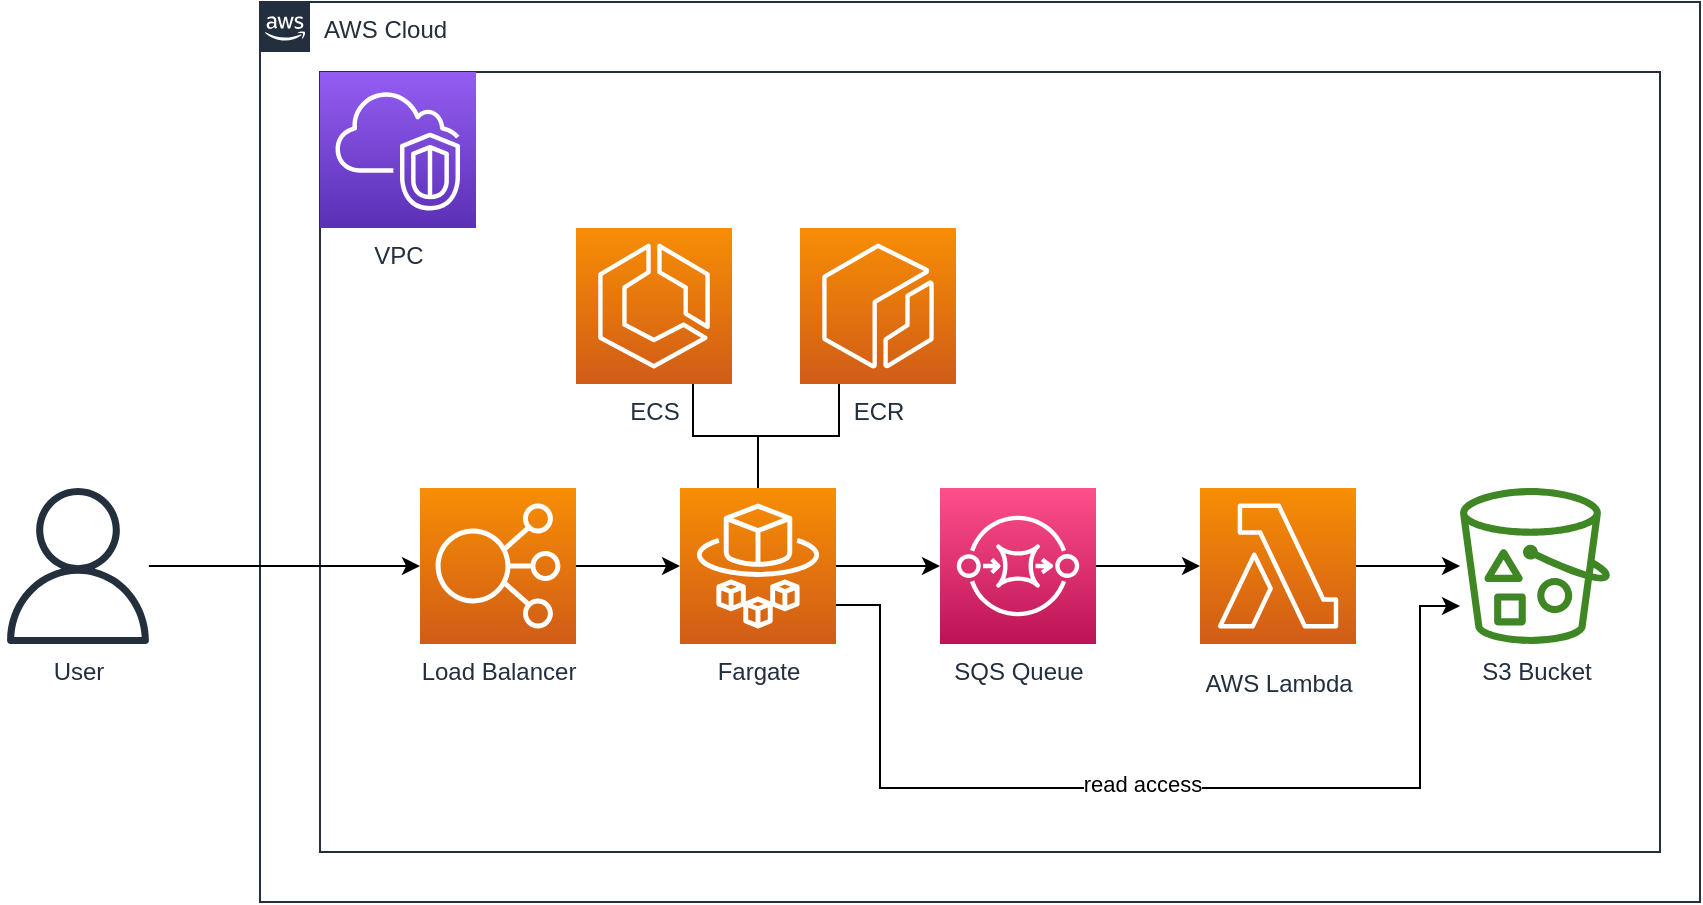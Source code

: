 <mxfile version="20.6.2" type="device"><diagram id="djf1Ym-TmlBjkpSQC32t" name="Page-1"><mxGraphModel dx="1645" dy="1053" grid="1" gridSize="10" guides="1" tooltips="1" connect="1" arrows="1" fold="1" page="1" pageScale="1" pageWidth="1654" pageHeight="1169" math="0" shadow="0"><root><mxCell id="0"/><mxCell id="1" parent="0"/><mxCell id="7vepYpZDQJejIoeGoluC-2" value="AWS Cloud" style="points=[[0,0],[0.25,0],[0.5,0],[0.75,0],[1,0],[1,0.25],[1,0.5],[1,0.75],[1,1],[0.75,1],[0.5,1],[0.25,1],[0,1],[0,0.75],[0,0.5],[0,0.25]];outlineConnect=0;gradientColor=none;html=1;whiteSpace=wrap;fontSize=12;fontStyle=0;shape=mxgraph.aws4.group;grIcon=mxgraph.aws4.group_aws_cloud_alt;strokeColor=#232F3E;fillColor=none;verticalAlign=top;align=left;spacingLeft=30;fontColor=#232F3E;dashed=0;labelBackgroundColor=#ffffff;container=1;pointerEvents=0;collapsible=0;recursiveResize=0;" vertex="1" parent="1"><mxGeometry x="310" y="40" width="720" height="450" as="geometry"/></mxCell><mxCell id="7vepYpZDQJejIoeGoluC-41" value="" style="points=[[0,0],[0.25,0],[0.5,0],[0.75,0],[1,0],[1,0.25],[1,0.5],[1,0.75],[1,1],[0.75,1],[0.5,1],[0.25,1],[0,1],[0,0.75],[0,0.5],[0,0.25]];outlineConnect=0;gradientColor=none;html=1;whiteSpace=wrap;fontSize=12;fontStyle=0;shape=mxgraph.aws4.group;grIcon=mxgraph.aws4.group_aws_cloud_alt;strokeColor=#232F3E;fillColor=none;verticalAlign=top;align=left;spacingLeft=30;fontColor=#232F3E;dashed=0;labelBackgroundColor=#ffffff;container=1;pointerEvents=0;collapsible=0;recursiveResize=0;" vertex="1" parent="7vepYpZDQJejIoeGoluC-2"><mxGeometry x="30" y="35" width="670" height="390" as="geometry"/></mxCell><mxCell id="7vepYpZDQJejIoeGoluC-46" value="VPC" style="sketch=0;points=[[0,0,0],[0.25,0,0],[0.5,0,0],[0.75,0,0],[1,0,0],[0,1,0],[0.25,1,0],[0.5,1,0],[0.75,1,0],[1,1,0],[0,0.25,0],[0,0.5,0],[0,0.75,0],[1,0.25,0],[1,0.5,0],[1,0.75,0]];outlineConnect=0;fontColor=#232F3E;gradientColor=#945DF2;gradientDirection=north;fillColor=#5A30B5;strokeColor=#ffffff;dashed=0;verticalLabelPosition=bottom;verticalAlign=top;align=center;html=1;fontSize=12;fontStyle=0;aspect=fixed;shape=mxgraph.aws4.resourceIcon;resIcon=mxgraph.aws4.vpc;" vertex="1" parent="7vepYpZDQJejIoeGoluC-41"><mxGeometry width="78" height="78" as="geometry"/></mxCell><mxCell id="7vepYpZDQJejIoeGoluC-55" style="edgeStyle=orthogonalEdgeStyle;rounded=0;orthogonalLoop=1;jettySize=auto;html=1;entryX=0;entryY=0.5;entryDx=0;entryDy=0;entryPerimeter=0;" edge="1" parent="7vepYpZDQJejIoeGoluC-41" source="7vepYpZDQJejIoeGoluC-40" target="7vepYpZDQJejIoeGoluC-33"><mxGeometry relative="1" as="geometry"/></mxCell><mxCell id="7vepYpZDQJejIoeGoluC-40" value="Load Balancer" style="sketch=0;points=[[0,0,0],[0.25,0,0],[0.5,0,0],[0.75,0,0],[1,0,0],[0,1,0],[0.25,1,0],[0.5,1,0],[0.75,1,0],[1,1,0],[0,0.25,0],[0,0.5,0],[0,0.75,0],[1,0.25,0],[1,0.5,0],[1,0.75,0]];outlineConnect=0;fontColor=#232F3E;gradientColor=#F78E04;gradientDirection=north;fillColor=#D05C17;strokeColor=#ffffff;dashed=0;verticalLabelPosition=bottom;verticalAlign=top;align=center;html=1;fontSize=12;fontStyle=0;aspect=fixed;shape=mxgraph.aws4.resourceIcon;resIcon=mxgraph.aws4.elastic_load_balancing;" vertex="1" parent="7vepYpZDQJejIoeGoluC-41"><mxGeometry x="50" y="208" width="78" height="78" as="geometry"/></mxCell><mxCell id="7vepYpZDQJejIoeGoluC-57" style="edgeStyle=orthogonalEdgeStyle;rounded=0;orthogonalLoop=1;jettySize=auto;html=1;" edge="1" parent="7vepYpZDQJejIoeGoluC-41" source="7vepYpZDQJejIoeGoluC-32" target="7vepYpZDQJejIoeGoluC-26"><mxGeometry relative="1" as="geometry"/></mxCell><mxCell id="7vepYpZDQJejIoeGoluC-32" value="SQS Queue" style="sketch=0;points=[[0,0,0],[0.25,0,0],[0.5,0,0],[0.75,0,0],[1,0,0],[0,1,0],[0.25,1,0],[0.5,1,0],[0.75,1,0],[1,1,0],[0,0.25,0],[0,0.5,0],[0,0.75,0],[1,0.25,0],[1,0.5,0],[1,0.75,0]];outlineConnect=0;fontColor=#232F3E;gradientColor=#FF4F8B;gradientDirection=north;fillColor=#BC1356;strokeColor=#ffffff;dashed=0;verticalLabelPosition=bottom;verticalAlign=top;align=center;html=1;fontSize=12;fontStyle=0;aspect=fixed;shape=mxgraph.aws4.resourceIcon;resIcon=mxgraph.aws4.sqs;" vertex="1" parent="7vepYpZDQJejIoeGoluC-41"><mxGeometry x="310" y="208" width="78" height="78" as="geometry"/></mxCell><mxCell id="7vepYpZDQJejIoeGoluC-58" style="edgeStyle=orthogonalEdgeStyle;rounded=0;orthogonalLoop=1;jettySize=auto;html=1;" edge="1" parent="7vepYpZDQJejIoeGoluC-41" source="7vepYpZDQJejIoeGoluC-26" target="7vepYpZDQJejIoeGoluC-54"><mxGeometry relative="1" as="geometry"/></mxCell><mxCell id="7vepYpZDQJejIoeGoluC-26" value="AWS Lambda" style="outlineConnect=0;fontColor=#232F3E;gradientColor=#F78E04;gradientDirection=north;fillColor=#D05C17;strokeColor=#ffffff;dashed=0;verticalLabelPosition=bottom;verticalAlign=top;align=center;html=1;fontSize=12;fontStyle=0;aspect=fixed;shape=mxgraph.aws4.resourceIcon;resIcon=mxgraph.aws4.lambda;labelBackgroundColor=#ffffff;spacingTop=6;" vertex="1" parent="7vepYpZDQJejIoeGoluC-41"><mxGeometry x="440" y="208" width="78" height="78" as="geometry"/></mxCell><mxCell id="7vepYpZDQJejIoeGoluC-37" value="ECR" style="sketch=0;points=[[0,0,0],[0.25,0,0],[0.5,0,0],[0.75,0,0],[1,0,0],[0,1,0],[0.25,1,0],[0.5,1,0],[0.75,1,0],[1,1,0],[0,0.25,0],[0,0.5,0],[0,0.75,0],[1,0.25,0],[1,0.5,0],[1,0.75,0]];outlineConnect=0;fontColor=#232F3E;gradientColor=#F78E04;gradientDirection=north;fillColor=#D05C17;strokeColor=#ffffff;dashed=0;verticalLabelPosition=bottom;verticalAlign=top;align=center;html=1;fontSize=12;fontStyle=0;aspect=fixed;shape=mxgraph.aws4.resourceIcon;resIcon=mxgraph.aws4.ecr;" vertex="1" parent="7vepYpZDQJejIoeGoluC-41"><mxGeometry x="240" y="78" width="78" height="78" as="geometry"/></mxCell><mxCell id="7vepYpZDQJejIoeGoluC-54" value="S3 Bucket" style="sketch=0;outlineConnect=0;fontColor=#232F3E;gradientColor=none;fillColor=#3F8624;strokeColor=none;dashed=0;verticalLabelPosition=bottom;verticalAlign=top;align=center;html=1;fontSize=12;fontStyle=0;aspect=fixed;pointerEvents=1;shape=mxgraph.aws4.bucket_with_objects;" vertex="1" parent="7vepYpZDQJejIoeGoluC-41"><mxGeometry x="570" y="208" width="75" height="78" as="geometry"/></mxCell><mxCell id="7vepYpZDQJejIoeGoluC-56" style="edgeStyle=orthogonalEdgeStyle;rounded=0;orthogonalLoop=1;jettySize=auto;html=1;entryX=0;entryY=0.5;entryDx=0;entryDy=0;entryPerimeter=0;" edge="1" parent="7vepYpZDQJejIoeGoluC-41" source="7vepYpZDQJejIoeGoluC-33" target="7vepYpZDQJejIoeGoluC-32"><mxGeometry relative="1" as="geometry"/></mxCell><mxCell id="7vepYpZDQJejIoeGoluC-60" style="edgeStyle=orthogonalEdgeStyle;rounded=0;orthogonalLoop=1;jettySize=auto;html=1;exitX=1;exitY=0.75;exitDx=0;exitDy=0;exitPerimeter=0;" edge="1" parent="7vepYpZDQJejIoeGoluC-41" source="7vepYpZDQJejIoeGoluC-33" target="7vepYpZDQJejIoeGoluC-54"><mxGeometry relative="1" as="geometry"><Array as="points"><mxPoint x="280" y="267"/><mxPoint x="280" y="358"/><mxPoint x="550" y="358"/><mxPoint x="550" y="267"/></Array></mxGeometry></mxCell><mxCell id="7vepYpZDQJejIoeGoluC-61" value="read access" style="edgeLabel;html=1;align=center;verticalAlign=middle;resizable=0;points=[];" vertex="1" connectable="0" parent="7vepYpZDQJejIoeGoluC-60"><mxGeometry x="-0.011" y="2" relative="1" as="geometry"><mxPoint as="offset"/></mxGeometry></mxCell><mxCell id="7vepYpZDQJejIoeGoluC-62" style="edgeStyle=orthogonalEdgeStyle;rounded=0;orthogonalLoop=1;jettySize=auto;html=1;entryX=0.75;entryY=1;entryDx=0;entryDy=0;entryPerimeter=0;endArrow=none;endFill=0;" edge="1" parent="7vepYpZDQJejIoeGoluC-41" source="7vepYpZDQJejIoeGoluC-33" target="7vepYpZDQJejIoeGoluC-34"><mxGeometry relative="1" as="geometry"/></mxCell><mxCell id="7vepYpZDQJejIoeGoluC-63" style="edgeStyle=orthogonalEdgeStyle;rounded=0;orthogonalLoop=1;jettySize=auto;html=1;entryX=0.25;entryY=1;entryDx=0;entryDy=0;entryPerimeter=0;endArrow=none;endFill=0;" edge="1" parent="7vepYpZDQJejIoeGoluC-41" source="7vepYpZDQJejIoeGoluC-33" target="7vepYpZDQJejIoeGoluC-37"><mxGeometry relative="1" as="geometry"/></mxCell><mxCell id="7vepYpZDQJejIoeGoluC-33" value="Fargate" style="sketch=0;points=[[0,0,0],[0.25,0,0],[0.5,0,0],[0.75,0,0],[1,0,0],[0,1,0],[0.25,1,0],[0.5,1,0],[0.75,1,0],[1,1,0],[0,0.25,0],[0,0.5,0],[0,0.75,0],[1,0.25,0],[1,0.5,0],[1,0.75,0]];outlineConnect=0;fontColor=#232F3E;gradientColor=#F78E04;gradientDirection=north;fillColor=#D05C17;strokeColor=#ffffff;dashed=0;verticalLabelPosition=bottom;verticalAlign=top;align=center;html=1;fontSize=12;fontStyle=0;aspect=fixed;shape=mxgraph.aws4.resourceIcon;resIcon=mxgraph.aws4.fargate;" vertex="1" parent="7vepYpZDQJejIoeGoluC-41"><mxGeometry x="180" y="208" width="78" height="78" as="geometry"/></mxCell><mxCell id="7vepYpZDQJejIoeGoluC-34" value="ECS" style="sketch=0;points=[[0,0,0],[0.25,0,0],[0.5,0,0],[0.75,0,0],[1,0,0],[0,1,0],[0.25,1,0],[0.5,1,0],[0.75,1,0],[1,1,0],[0,0.25,0],[0,0.5,0],[0,0.75,0],[1,0.25,0],[1,0.5,0],[1,0.75,0]];outlineConnect=0;fontColor=#232F3E;gradientColor=#F78E04;gradientDirection=north;fillColor=#D05C17;strokeColor=#ffffff;dashed=0;verticalLabelPosition=bottom;verticalAlign=top;align=center;html=1;fontSize=12;fontStyle=0;aspect=fixed;shape=mxgraph.aws4.resourceIcon;resIcon=mxgraph.aws4.ecs;" vertex="1" parent="7vepYpZDQJejIoeGoluC-41"><mxGeometry x="128" y="78" width="78" height="78" as="geometry"/></mxCell><mxCell id="7vepYpZDQJejIoeGoluC-66" style="edgeStyle=orthogonalEdgeStyle;rounded=0;orthogonalLoop=1;jettySize=auto;html=1;entryX=0;entryY=0.5;entryDx=0;entryDy=0;entryPerimeter=0;" edge="1" parent="1" source="7vepYpZDQJejIoeGoluC-65" target="7vepYpZDQJejIoeGoluC-40"><mxGeometry relative="1" as="geometry"><Array as="points"><mxPoint x="280" y="322"/><mxPoint x="280" y="322"/></Array></mxGeometry></mxCell><mxCell id="7vepYpZDQJejIoeGoluC-65" value="User" style="sketch=0;outlineConnect=0;fontColor=#232F3E;gradientColor=none;fillColor=#232F3D;strokeColor=none;dashed=0;verticalLabelPosition=bottom;verticalAlign=top;align=center;html=1;fontSize=12;fontStyle=0;aspect=fixed;pointerEvents=1;shape=mxgraph.aws4.user;" vertex="1" parent="1"><mxGeometry x="180" y="283" width="78" height="78" as="geometry"/></mxCell></root></mxGraphModel></diagram></mxfile>